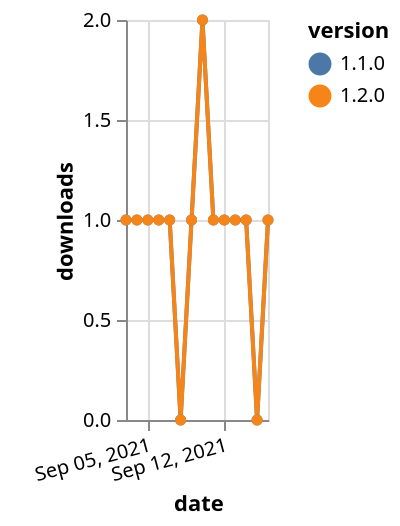 {"$schema": "https://vega.github.io/schema/vega-lite/v5.json", "description": "A simple bar chart with embedded data.", "data": {"values": [{"date": "2021-09-03", "total": 138, "delta": 1, "version": "1.1.0"}, {"date": "2021-09-04", "total": 139, "delta": 1, "version": "1.1.0"}, {"date": "2021-09-05", "total": 140, "delta": 1, "version": "1.1.0"}, {"date": "2021-09-06", "total": 141, "delta": 1, "version": "1.1.0"}, {"date": "2021-09-07", "total": 142, "delta": 1, "version": "1.1.0"}, {"date": "2021-09-08", "total": 142, "delta": 0, "version": "1.1.0"}, {"date": "2021-09-09", "total": 143, "delta": 1, "version": "1.1.0"}, {"date": "2021-09-10", "total": 145, "delta": 2, "version": "1.1.0"}, {"date": "2021-09-11", "total": 146, "delta": 1, "version": "1.1.0"}, {"date": "2021-09-12", "total": 147, "delta": 1, "version": "1.1.0"}, {"date": "2021-09-13", "total": 148, "delta": 1, "version": "1.1.0"}, {"date": "2021-09-14", "total": 149, "delta": 1, "version": "1.1.0"}, {"date": "2021-09-15", "total": 149, "delta": 0, "version": "1.1.0"}, {"date": "2021-09-16", "total": 150, "delta": 1, "version": "1.1.0"}, {"date": "2021-09-03", "total": 139, "delta": 1, "version": "1.2.0"}, {"date": "2021-09-04", "total": 140, "delta": 1, "version": "1.2.0"}, {"date": "2021-09-05", "total": 141, "delta": 1, "version": "1.2.0"}, {"date": "2021-09-06", "total": 142, "delta": 1, "version": "1.2.0"}, {"date": "2021-09-07", "total": 143, "delta": 1, "version": "1.2.0"}, {"date": "2021-09-08", "total": 143, "delta": 0, "version": "1.2.0"}, {"date": "2021-09-09", "total": 144, "delta": 1, "version": "1.2.0"}, {"date": "2021-09-10", "total": 146, "delta": 2, "version": "1.2.0"}, {"date": "2021-09-11", "total": 147, "delta": 1, "version": "1.2.0"}, {"date": "2021-09-12", "total": 148, "delta": 1, "version": "1.2.0"}, {"date": "2021-09-13", "total": 149, "delta": 1, "version": "1.2.0"}, {"date": "2021-09-14", "total": 150, "delta": 1, "version": "1.2.0"}, {"date": "2021-09-15", "total": 150, "delta": 0, "version": "1.2.0"}, {"date": "2021-09-16", "total": 151, "delta": 1, "version": "1.2.0"}]}, "width": "container", "mark": {"type": "line", "point": {"filled": true}}, "encoding": {"x": {"field": "date", "type": "temporal", "timeUnit": "yearmonthdate", "title": "date", "axis": {"labelAngle": -15}}, "y": {"field": "delta", "type": "quantitative", "title": "downloads"}, "color": {"field": "version", "type": "nominal"}, "tooltip": {"field": "delta"}}}